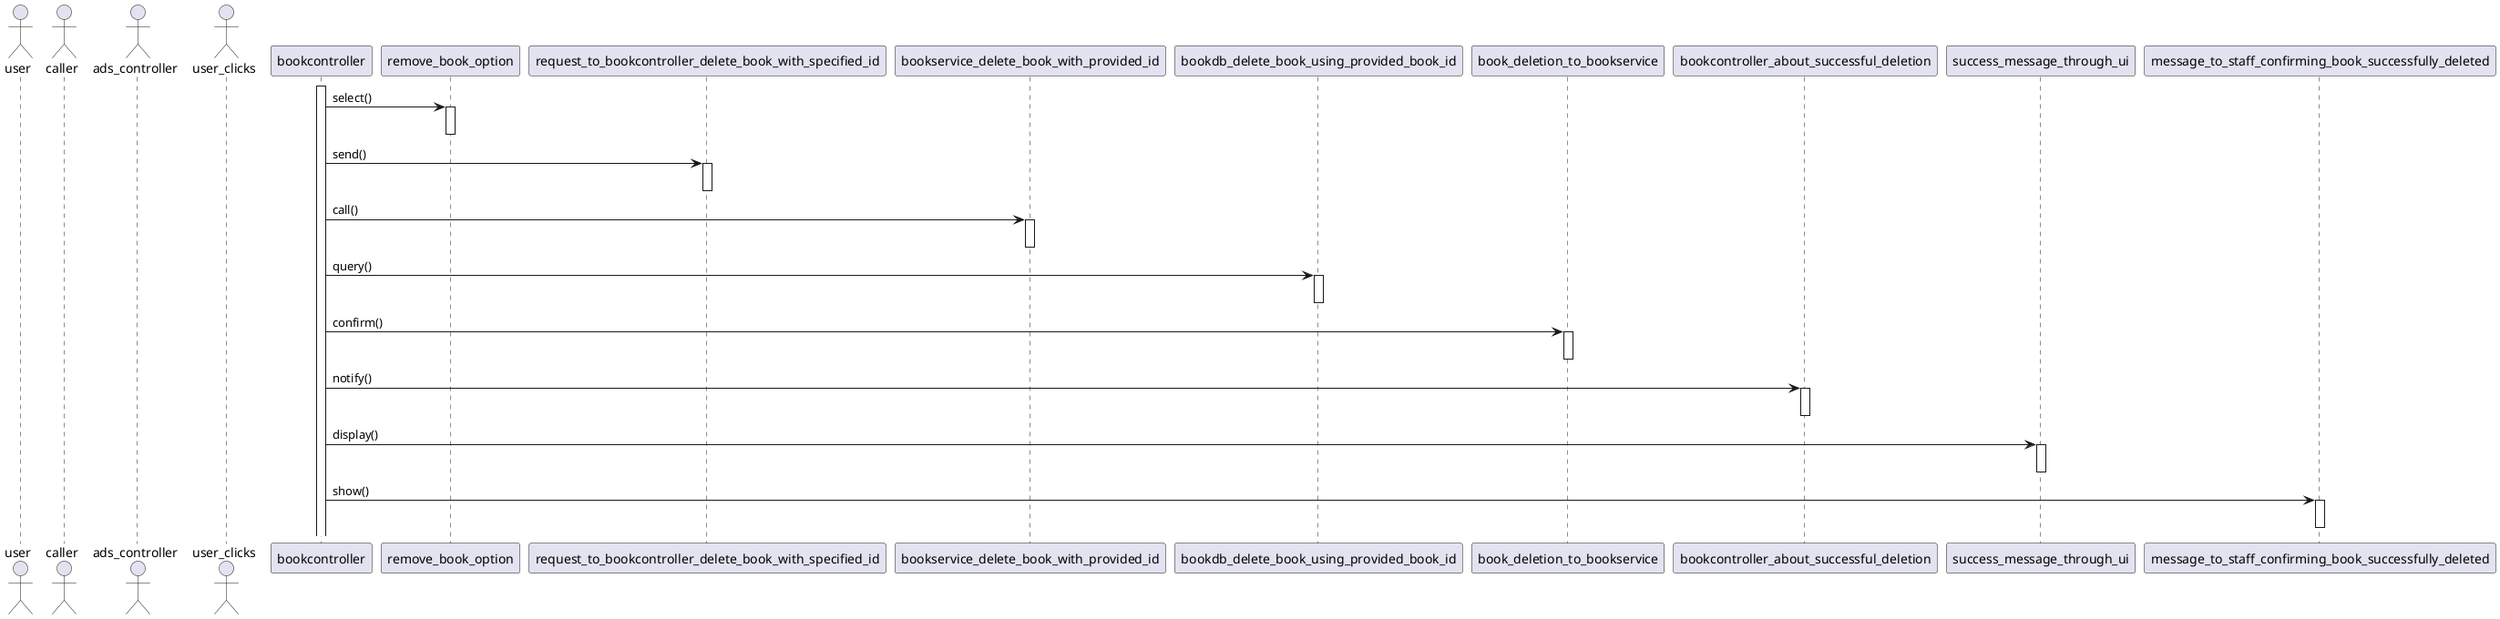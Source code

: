 @startuml
actor user
actor caller
actor ads_controller
actor user_clicks
participant bookcontroller
activate bookcontroller
participant remove_book_option
bookcontroller -> remove_book_option: select()
activate remove_book_option
deactivate remove_book_option
participant request_to_bookcontroller_delete_book_with_specified_id
bookcontroller -> request_to_bookcontroller_delete_book_with_specified_id: send()
activate request_to_bookcontroller_delete_book_with_specified_id
deactivate request_to_bookcontroller_delete_book_with_specified_id
participant bookservice_delete_book_with_provided_id
bookcontroller -> bookservice_delete_book_with_provided_id: call()
activate bookservice_delete_book_with_provided_id
deactivate bookservice_delete_book_with_provided_id
participant bookdb_delete_book_using_provided_book_id
bookcontroller -> bookdb_delete_book_using_provided_book_id: query()
activate bookdb_delete_book_using_provided_book_id
deactivate bookdb_delete_book_using_provided_book_id
participant book_deletion_to_bookservice
bookcontroller -> book_deletion_to_bookservice: confirm()
activate book_deletion_to_bookservice
deactivate book_deletion_to_bookservice
participant bookcontroller_about_successful_deletion
bookcontroller -> bookcontroller_about_successful_deletion: notify()
activate bookcontroller_about_successful_deletion
deactivate bookcontroller_about_successful_deletion
participant success_message_through_ui
bookcontroller -> success_message_through_ui: display()
activate success_message_through_ui
deactivate success_message_through_ui
participant message_to_staff_confirming_book_successfully_deleted
bookcontroller -> message_to_staff_confirming_book_successfully_deleted: show()
activate message_to_staff_confirming_book_successfully_deleted
deactivate message_to_staff_confirming_book_successfully_deleted
@enduml
